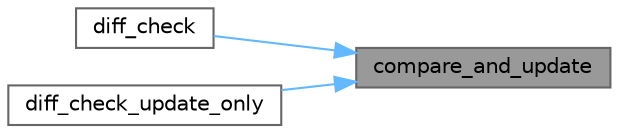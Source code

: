 digraph "compare_and_update"
{
 // LATEX_PDF_SIZE
  bgcolor="transparent";
  edge [fontname=Helvetica,fontsize=10,labelfontname=Helvetica,labelfontsize=10];
  node [fontname=Helvetica,fontsize=10,shape=box,height=0.2,width=0.4];
  rankdir="RL";
  Node1 [label="compare_and_update",height=0.2,width=0.4,color="gray40", fillcolor="grey60", style="filled", fontcolor="black",tooltip=" "];
  Node1 -> Node2 [dir="back",color="steelblue1",style="solid"];
  Node2 [label="diff_check",height=0.2,width=0.4,color="grey40", fillcolor="white", style="filled",URL="$debug__diff__check_8c.html#a99401326e8d53d4681bbd406a5dcfe06",tooltip=" "];
  Node1 -> Node3 [dir="back",color="steelblue1",style="solid"];
  Node3 [label="diff_check_update_only",height=0.2,width=0.4,color="grey40", fillcolor="white", style="filled",URL="$debug__diff__check_8c.html#ad45026ff55d837c84b7c9171346048ab",tooltip=" "];
}
